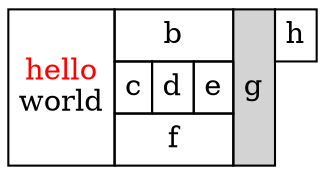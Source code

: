 digraph html {
abc [shape = none, margin = 0, label =<
<TABLE BORDER="0" CELLBORDER="1" CELLSPACING="0" CELLPADDING="4">
<TR><TD ROWSPAN="3"><FONT COLOR="red">hello</FONT><BR/>world</TD>
<TD COLSPAN="3">b</TD>
<TD ROWSPAN="3" BGCOLOR="lightgrey">g</TD>
<TD COLSPAN="3">h</TD>
</TR>
<TR><TD>c</TD>
<TD PORT="here">d</TD>
<TD>e</TD>
</TR>
<TR><TD COLSPAN="3">f</TD>
</TR>
</TABLE>>];
}

// tr 行 td 列